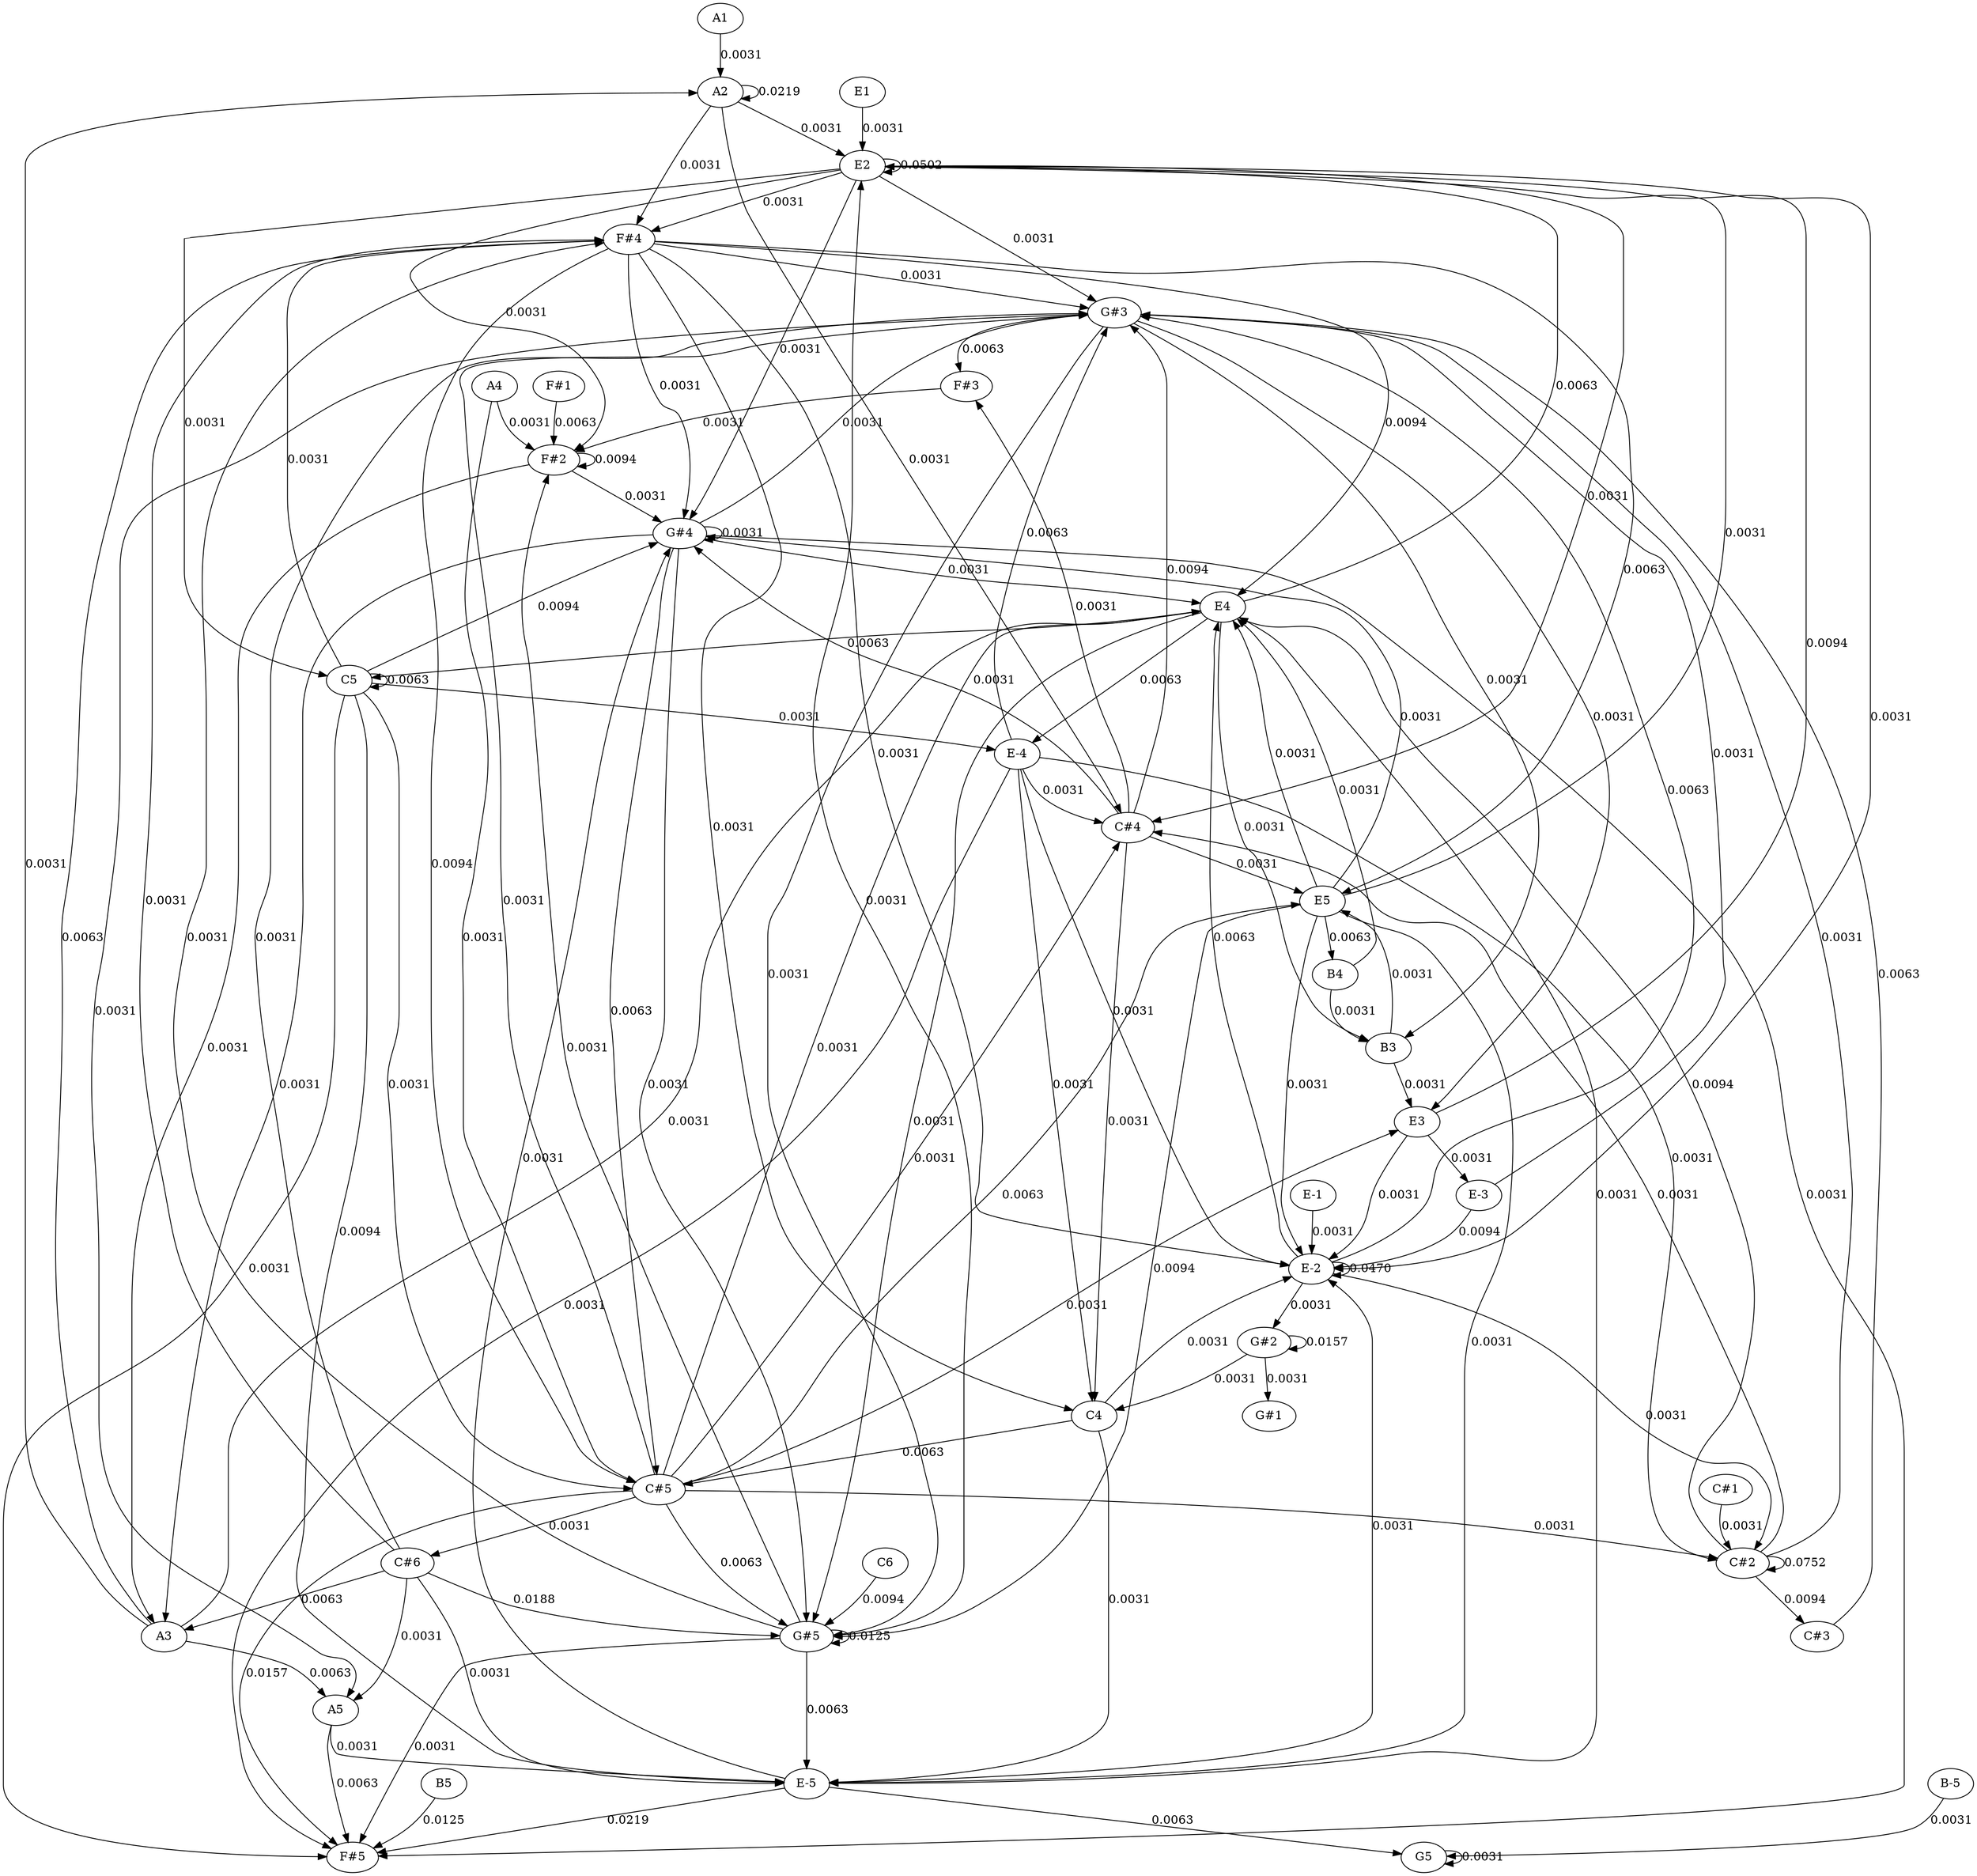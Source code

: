 strict graph {
	graph [bb="0,0,2544,1926"];
	node [label="\N"];
	edge [arrowtype=normal,
		dir=forward
	];
	A1	 [height="0.5",
		pos="1393,1908",
		width="0.75"];
	A2	 [height="0.5",
		pos="1393,1818",
		width="0.75"];
	A1 -- A2	 [label="0.0031",
		lp="1412.2,1863",
		pos="e,1393,1836.1 1393,1889.6 1393,1877.2 1393,1860.4 1393,1846.2"];
	A2 -- A2	 [label="0.0219",
		lp="1457.2,1818",
		pos="e,1417.5,1809.9 1417.5,1826.1 1428.5,1826.9 1438,1824.2 1438,1818 1438,1813.8 1433.7,1811.3 1427.5,1810.2"];
	E2	 [height="0.5",
		pos="1448,1728",
		width="0.75"];
	A2 -- E2	 [label="0.0031",
		lp="1445.2,1773",
		pos="e,1437.9,1745 1403,1800.9 1411.3,1787.7 1423,1768.9 1432.4,1753.9"];
	"F#4"	 [height="0.5",
		pos="1364,1638",
		width="0.75"];
	A2 -- "F#4"	 [label="0.0031",
		lp="1393.2,1728",
		pos="e,1364.5,1656.2 1387.4,1800.3 1383,1786 1376.9,1764.9 1373.5,1746 1368.6,1719.2 1366.2,1688 1365,1666.3"];
	"C#4"	 [height="0.5",
		pos="962.96,648",
		width="0.75187"];
	A2 -- "C#4"	 [label="0.0031",
		lp="477.21,1233",
		pos="e,935.88,649.8 1365.9,1817.4 1219.3,1818.8 522.33,1818.8 358.96,1692 345.4,1681.5 349.66,1672.5 344.96,1656 307.75,1525.1 278.24\
,1473.7 334.96,1350 391.19,1227.4 463.35,1240.7 564.96,1152 674.07,1056.8 749.5,1068.1 808.96,936 815.53,921.41 814.94,914.84 808.96\
,900 796.5,869.1 769.42,876.9 756.96,846 735.23,792.1 764.66,771.31 791.96,720 801.11,702.8 800.88,694.99 816.96,684 849.44,661.8\
 894.38,653.61 925.79,650.63"];
	E2 -- E2	 [label="0.0502",
		lp="1512.2,1728",
		pos="e,1472.5,1719.9 1472.5,1736.1 1483.5,1736.9 1493,1734.2 1493,1728 1493,1723.8 1488.7,1721.3 1482.5,1720.2"];
	E2 -- "F#4"	 [label="0.0031",
		lp="1433.2,1683",
		pos="e,1377.9,1653.6 1434.1,1712.5 1420.7,1698.5 1400.3,1677.1 1384.9,1661"];
	E2 -- "C#4"	 [label="0.0031",
		lp="735.21,1188",
		pos="e,958.07,665.71 1428.5,1715.2 1424.5,1713.2 1420.2,1711.3 1416,1710 1345.9,1688.4 1324.8,1700.3 1252,1692 1083,1672.7 604.93,1729.1\
 491.96,1602 468.6,1575.7 279.41,1935 500.96,1404 546.87,1294 604.51,1296.6 681.96,1206 804.61,1062.5 946.96,1062.8 946.96,874 946.96\
,874 946.96,874 946.96,737 946.96,716.17 951.36,693 955.54,675.67"];
	"G#3"	 [height="0.5",
		pos="931.96,1548",
		width="0.75927"];
	E2 -- "G#3"	 [label="0.0031",
		lp="1111.2,1638",
		pos="e,941.17,1565.3 1428.3,1715.6 1424.3,1713.6 1420.1,1711.6 1416,1710 1227.4,1638.1 1145.4,1710 974.96,1602 963.81,1594.9 954.23,1584\
 946.95,1573.9"];
	"G#4"	 [height="0.5",
		pos="1636,1278",
		width="0.75927"];
	E2 -- "G#4"	 [label="0.0031",
		lp="2018.2,1503",
		pos="e,1661,1285.6 1474.8,1724.8 1558.1,1717.7 1810.8,1693.6 1883,1656 1937.5,1627.6 1962.3,1621.8 1988,1566 2057.6,1414.7 1772.6,1317.7\
 1670.9,1288.4"];
	C5	 [height="0.5",
		pos="1779,288",
		width="0.75"];
	E2 -- C5	 [label="0.0031",
		lp="2487.2,1008",
		pos="e,1806.1,290.25 1475.1,1727 1601.5,1727 2133.5,1724.8 2296,1692 2362,1678.7 2438,1706.4 2438,1639 2438,1639 2438,1639 2438,1232 \
2438,1099.6 2466.4,1068.3 2471,936 2474.8,824.06 2482.7,795.66 2474,684 2464.4,561.73 2500.9,503.46 2417,414 2386.6,381.63 2373.9\
,377.03 2333,360 2264,331.37 2242.7,335.36 2169,324 2040.2,304.17 1885.6,294.41 1816.1,290.76"];
	"E-2"	 [height="0.5",
		pos="507.96,1008",
		width="0.75"];
	E2 -- "E-2"	 [label="0.0031",
		lp="263.21,1368",
		pos="e,481.2,1012.1 1428.9,1715 1424.8,1713 1420.3,1711.1 1416,1710 1299.6,1680 450.67,1724.3 334.96,1692 289.88,1679.4 243.96,1685.8\
 243.96,1639 243.96,1639 243.96,1639 243.96,1097 243.96,1049.7 398.5,1023.3 471.11,1013.5"];
	"F#2"	 [height="0.5",
		pos="1678,1368",
		width="0.75"];
	E2 -- "F#2"	 [label="0.0031",
		lp="1965.2,1548",
		pos="e,1704.3,1372.8 1474.5,1724.2 1566.6,1714.1 1869.2,1675.5 1926,1602 1955.3,1564 1949.7,1535.7 1926,1494 1881.9,1416.4 1772,1385.7\
 1714.5,1374.6"];
	"F#4" -- "G#3"	 [label="0.0031",
		lp="1034.2,1593",
		pos="e,948.11,1562.7 1337,1635.9 1265.8,1632.8 1074.1,1622.8 1014.5,1602 993.17,1594.6 971.82,1580.6 956.18,1568.9"];
	C4	 [height="0.5",
		pos="792.96,828",
		width="0.75"];
	"F#4" -- C4	 [label="0.0031",
		lp="869.21,1233",
		pos="e,808.88,842.87 1337.1,1635 1261,1629.5 1045.1,1613 974.96,1602 795.81,1573.8 690.18,1653.7 576.96,1512 543.35,1469.9 539.48,1502.3\
 652.96,1404 721.48,1344.7 779.71,1374 825.96,1296 870.93,1220.2 869.96,985.07 846.96,900 841.81,880.93 828.39,863.24 816.22,850.29"];
	"F#4" -- "G#4"	 [label="0.0031",
		lp="1593.2,1458",
		pos="e,1631.1,1296.1 1389.9,1632.2 1409.8,1627.4 1437.1,1618.3 1456,1602 1553.5,1517.7 1608.8,1366.8 1628.1,1305.7"];
	E5	 [height="0.5",
		pos="1025,558",
		width="0.75"];
	"F#4" -- E5	 [label="0.0063",
		lp="730.21,1098",
		pos="e,1002.2,568.11 1337.1,1634.7 1294.2,1631.1 1207.5,1624.1 1134,1620 1029.4,1614.1 764.56,1627.5 662.96,1602 586.44,1582.8 514.96\
,1582.9 514.96,1504 514.96,1504 514.96,1504 514.96,1322 514.96,1243.2 616.22,1277.6 648.96,1206 674.18,1150.8 778.74,1183.9 639.96\
,954 631.73,940.36 616.91,949.81 608.96,936 600.98,922.13 606.48,915.81 608.96,900 617.02,848.71 659.37,718.73 697.96,684 715.83\
,667.92 726.42,674.35 748.96,666 837.52,633.21 941.14,592.37 992.58,571.92"];
	"F#4" -- "E-2"	 [label="0.0031",
		lp="457.21,1323",
		pos="e,497.95,1025 1337.4,1634.7 1294.6,1630.9 1207.7,1623.8 1134,1620 1099.5,1618.2 540.67,1622.6 512.96,1602 500.22,1592.5 471.49,1587.3\
 437.46,1332 426.56,1250.2 375.9,1382.1 471.96,1080 477.05,1064 485.42,1047.2 492.81,1033.9"];
	E4	 [height="0.5",
		pos="1504,378",
		width="0.75"];
	"F#4" -- E4	 [label="0.0094",
		lp="1474.2,1008",
		pos="e,1512.2,395.41 1343.6,1625.9 1320.2,1611.6 1285,1584.1 1285,1549 1285,1549 1285,1549 1285,1097 1285,1072.6 1280.7,1060.2 1299,1044\
 1342.3,1005.6 1379.3,1057.4 1428,1026 1451.8,1010.6 1450.8,998.07 1462,972 1510.6,858.23 1514.1,824.73 1530,702 1535.5,658.8 1531\
,647.56 1531,604 1531,604 1531,604 1531,467 1531,445.36 1523.4,421.99 1516.3,404.77"];
	"C#5"	 [height="0.5",
		pos="1207,738",
		width="0.75187"];
	"F#4" -- "C#5"	 [label="0.0094",
		lp="1086.2,1188",
		pos="e,1195.4,754.41 1337.3,1634.8 1264.4,1628.2 1067,1605.1 1067,1549 1067,1549 1067,1549 1067,1232 1067,1108.1 1053.5,1072.8 1089,954\
 1111.4,879.03 1162.4,800.91 1189.4,762.79"];
	"C#4" -- "G#3"	 [label="0.0094",
		lp="928.21,1098",
		pos="e,925.24,1530.4 947.51,662.91 941.95,668.83 936.24,676.18 932.96,684 884.97,798.35 908.96,837.98 908.96,962 908.96,1144 908.96,1144\
 908.96,1144 908.96,1203.1 909.96,1217.9 909.96,1277 909.96,1459 909.96,1459 909.96,1459 909.96,1480.1 916,1503.3 921.75,1520.5"];
	"C#4" -- C4	 [label="0.0031",
		lp="827.21,738",
		pos="e,791.85,809.64 936.15,651.55 898.52,656.81 831.91,672.67 807.46,720 794.67,744.76 791.85,776.85 791.73,799.4"];
	"C#4" -- "G#4"	 [label="0.0031",
		lp="1083.2,963",
		pos="e,1616.2,1265.2 975.64,664.03 980.25,669.99 985.24,677.06 988.96,684 1093.6,878.84 1008.4,989.06 1158,1152 1222.5,1222.3 1260.5,\
1218.2 1353,1242 1460.8,1269.8 1495.7,1229.9 1603,1260 1604.2,1260.4 1605.5,1260.8 1606.7,1261.2"];
	"F#3"	 [height="0.5",
		pos="1122,1458",
		width="0.75"];
	"C#4" -- "F#3"	 [label="0.0031",
		lp="996.21,1053",
		pos="e,1113.5,1440.6 962.61,666.38 961.65,723.31 960.07,909.36 976.46,1062 980.8,1102.4 981.3,1113 992.96,1152 1025.1,1259.4 1083.1,1380.1\
 1108.9,1431.5"];
	"C#4" -- E5	 [label="0.0031",
		lp="1019.2,603",
		pos="e,1014,574.6 974.05,631.27 983.48,617.88 997.18,598.43 1008,583.08"];
	"G#3" -- "F#3"	 [label="0.0063",
		lp="1084.2,1503",
		pos="e,1103.3,1471.2 956.47,1539.7 976.82,1533.4 1006.3,1523.4 1031,1512 1053.1,1501.7 1077,1487.7 1094.7,1476.7"];
	A5	 [height="0.5",
		pos="2309,468",
		width="0.75"];
	"G#3" -- A5	 [label="0.0031",
		lp="2318.2,1008",
		pos="e,2328.9,480.5 959.38,1546.6 1093.4,1544.2 1680.1,1530.9 1853,1476 1992.8,1431.6 2046.8,1436.3 2150,1332 2203.1,1278.3 2385,769.54\
 2385,694 2385,694 2385,694 2385,557 2385,526.7 2358.8,501.69 2337.2,486.17"];
	"G#5"	 [height="0.5",
		pos="1509,1188",
		width="0.75927"];
	"G#3" -- "G#5"	 [label="0.0031",
		lp="1212.2,1368",
		pos="e,1481.7,1190.7 958.91,1543.7 1025.6,1535 1193,1508 1193,1459 1193,1459 1193,1459 1193,1277 1193,1219.7 1388.1,1198.1 1471.7,1191.5"];
	B3	 [height="0.5",
		pos="741.96,288",
		width="0.75"];
	"G#3" -- B3	 [label="0.0031",
		lp="291.21,918",
		pos="e,722.74,301.2 904.57,1545.4 855.68,1542.1 755.98,1532.9 728.96,1512 708.5,1496.2 704.96,1484.9 704.96,1459 704.96,1459 704.96,1459\
 704.96,1322 704.96,1292.5 703.46,1279.1 680.96,1260 651.55,1235 629.12,1261.8 595.96,1242 559.95,1220.5 567.39,1196.6 534.96,1170\
 458.36,1107.2 409.74,1132.3 339.96,1062 284.9,1006.5 261.91,977.59 271.46,900 288.59,760.86 274.97,713.69 347.96,594 395.45,516.13\
 632.04,359.6 713.98,306.83"];
	E3	 [height="0.5",
		pos="329.96,198",
		width="0.75"];
	"G#3" -- E3	 [label="0.0031",
		lp="251.21,873",
		pos="e,324.16,215.64 904.83,1545.2 852.93,1541.4 741.8,1531.2 708.96,1512 683,1496.9 666.96,1489.1 666.96,1459 666.96,1459 666.96,1459\
 666.96,1322 666.96,1283 636.31,1283.2 604.96,1260 591.21,1249.8 584.78,1252.1 570.96,1242 552.41,1228.5 516.29,1182.4 496.96,1170\
 440.42,1133.9 410.92,1154.5 355.96,1116 312.61,1085.6 303.95,1072.1 277.96,1026 244.94,967.41 241.92,948.44 231.46,882 205.44,716.71\
 310.96,681.33 310.96,514 310.96,514 310.96,514 310.96,287 310.96,266.03 316.18,242.87 321.15,225.58"];
	C4 -- "E-2"	 [label="0.0031",
		lp="786.21,918",
		pos="e,534.91,1005.4 788.69,846.09 781.91,869.71 766.45,912.11 737.96,936 681.72,983.15 594.41,999.02 545.12,1004.3"];
	C4 -- "C#5"	 [label="0.0063",
		lp="1028.2,783",
		pos="e,1180.8,743.04 817.73,820.34 857.68,809.72 938.91,788.67 1008.5,774 1064.9,762.1 1130.9,751.02 1170.8,744.63"];
	"E-5"	 [height="0.5",
		pos="1676,1098",
		width="0.75"];
	C4 -- "E-5"	 [label="0.0031",
		lp="1212.2,963",
		pos="e,1649.8,1093.6 816.95,836.85 874.7,855.86 1025.8,906.33 1150,954 1227.3,983.71 1242.7,1001.7 1322,1026 1435.5,1060.8 1574.9,1083\
 1639.7,1092.2"];
	"G#4" -- "G#3"	 [label="0.0031",
		lp="1401.2,1413",
		pos="e,959.34,1547.2 1615,1289.9 1611,1291.9 1606.9,1294 1603,1296 1505.1,1345.1 1474.6,1346.4 1381.5,1404 1370.3,1410.9 1368.9,1414.6\
 1358,1422 1293.3,1465.8 1280.8,1486.5 1207,1512 1125.5,1540.1 1023.4,1546 969.47,1547"];
	"G#4" -- "G#4"	 [label="0.0031",
		lp="1700.2,1278",
		pos="e,1660.5,1269.9 1660.5,1286.1 1671.5,1286.9 1681,1284.2 1681,1278 1681,1273.8 1676.7,1271.3 1670.5,1270.2"];
	"G#4" -- E4	 [label="0.0031",
		lp="1621.2,828",
		pos="e,1527.3,387.08 1632.1,1260.2 1622.8,1218.1 1600,1104.8 1600,1009 1600,1009 1600,1009 1600,872 1600,772.84 1607,748.16 1607,649 \
1607,649 1607,649 1607,467 1607,429.44 1566.9,404.49 1536.7,391.04"];
	"G#4" -- "C#5"	 [label="0.0063",
		lp="1405.2,1008",
		pos="e,1221.5,753.3 1615.5,1266 1611.4,1263.9 1607.1,1261.8 1603,1260 1545.4,1234.5 1517.2,1249.8 1472,1206 1365.3,1103 1413.1,1028.4\
 1339,900 1307.3,845.12 1257.1,789.89 1228.6,760.54"];
	A3	 [height="0.5",
		pos="2031,558",
		width="0.75"];
	"G#4" -- A3	 [label="0.0031",
		lp="2066.2,918",
		pos="e,2011.3,570.4 1663.2,1276.2 1743.7,1273.7 1975.9,1264.4 2001,1242 2043.3,1204 2048.5,1046.8 2046,990 2044.2,949.88 2051.4,937.85\
 2038,900 2017.2,841.44 1960,846.13 1960,784 1960,784 1960,784 1960,647 1960,621.14 1967.7,614.14 1984,594 1989.3,587.43 1996.1,\
581.44 2002.8,576.34"];
	"F#5"	 [height="0.5",
		pos="2040,108",
		width="0.75"];
	"G#4" -- "F#5"	 [label="0.0031",
		lp="2505.2,693",
		pos="e,2067,108.4 1663.3,1276 1746.4,1272.7 1992,1261.5 2022,1242 2037.3,1232 2034.6,1222.7 2042,1206 2089.7,1097.9 2062.9,1053.3 2127\
,954 2250,763.2 2499,831.01 2499,604 2499,604 2499,604 2499,197 2499,111.31 2186.5,107.12 2077.2,108.27"];
	"G#4" -- "G#5"	 [label="0.0031",
		lp="1603.2,1233",
		pos="e,1526.6,1201.8 1616.9,1264.5 1606.9,1257.9 1594.5,1249.6 1583.5,1242 1567.2,1230.8 1549.2,1218 1535,1207.8"];
	"F#3" -- "F#2"	 [label="0.0031",
		lp="1339.2,1413",
		pos="e,1650.8,1370.1 1145.7,1449.3 1182.5,1437.6 1255.7,1415.6 1319.5,1404 1435.4,1382.9 1575,1373.9 1640.5,1370.6"];
	E5 -- E2	 [label="0.0031",
		lp="542.21,1143",
		pos="e,1428.9,1715 1000.2,565.3 972.76,572.29 927.19,583.91 887.96,594 826.16,609.9 806.18,601.74 748.96,630 714.05,647.24 707.69,656.66\
 679.96,684 607.17,755.77 610.89,798.26 600.96,900 595.52,955.74 615.56,972.21 599.96,1026 586.84,1071.2 577.58,1083 543.96,1116\
 463.75,1194.7 348.96,1164.6 348.96,1277 348.96,1639 348.96,1639 348.96,1639 348.96,1669.1 364.02,1678.7 390.96,1692 442.02,1717.2\
 1360.8,1695.7 1416,1710 1417.2,1710.3 1418.4,1710.7 1419.7,1711.1"];
	E5 -- "G#4"	 [label="0.0031",
		lp="1272.2,918",
		pos="e,1616.2,1265.3 1051.6,562.11 1091,568.12 1165,585 1207,630 1339.6,772.02 1198.2,883.09 1274,1062 1315.1,1159.2 1335.4,1193.1 1429\
,1242 1497.9,1278 1528.4,1237.8 1603,1260 1604.2,1260.4 1605.5,1260.8 1606.7,1261.2"];
	E5 -- "E-2"	 [label="0.0031",
		lp="581.21,783",
		pos="e,510.01,989.77 998.1,560.08 933.38,563.01 770.5,572.37 720.96,594 623,636.77 601.61,674.94 561.46,774 532.58,845.25 517.49,935.37\
 511.35,979.76"];
	E5 -- E4	 [label="0.0031",
		lp="1223.2,468",
		pos="e,1477.2,380.99 1042.3,544.16 1073.1,521.86 1140.3,475.87 1203.5,450 1235,437.1 1246.3,444.47 1278,432 1293.1,426.03 1294.6,419.53\
 1310,414 1362.7,395.01 1427.4,385.99 1467.2,381.96"];
	E5 -- "E-5"	 [label="0.0031",
		lp="1483.2,828",
		pos="e,1660.4,1083.1 1051.8,560.29 1107.4,563.38 1233.3,572.59 1270,594 1391.9,665.26 1375.9,735.19 1463.5,846 1540.1,943.06 1554.9,971.3\
 1639,1062 1643.4,1066.8 1648.3,1071.7 1653.1,1076.3"];
	E5 -- "G#5"	 [label="0.0094",
		lp="1146.2,873",
		pos="e,1489.5,1174.9 1033.1,575.3 1036,581.16 1039.2,587.85 1042,594 1059.9,633.54 1064.6,643.4 1080,684 1127.8,810.3 1094.1,865.34 1177\
,972 1188,986.17 1402.3,1120.5 1480.6,1169.4"];
	B4	 [height="0.5",
		pos="1025,468",
		width="0.75"];
	E5 -- B4	 [label="0.0063",
		lp="1044.2,513",
		pos="e,1025,486.05 1025,539.61 1025,527.24 1025,510.37 1025,496.22"];
	C5 -- "F#4"	 [label="0.0031",
		lp="2446.2,963",
		pos="e,1391,1636.9 1805.8,290.51 1927.7,298.07 2423,336.79 2423,467 2423,604 2423,604 2423,604 2423,633.55 2433.4,639.77 2447,666 2451.4\
,674.53 2456.2,674.8 2459,684 2461.3,691.66 2459.4,694.01 2459,702 2445.8,938.65 2400,994.99 2400,1232 2400,1414 2400,1414 2400,\
1414 2400,1544 2266.1,1507.4 2150,1566 2112.2,1585 2103.2,1592.8 2062,1602 1934.4,1630.4 1527.1,1635.8 1401.3,1636.8"];
	C5 -- "G#4"	 [label="0.0094",
		lp="1828.2,783",
		pos="e,1661.5,1271.1 1787.8,305.34 1796.3,322.62 1808,350.94 1808,377 1808,784 1808,784 1808,784 1808,838.54 1950.4,911.84 1985,954 1997\
,968.68 2002.6,971.78 2008,990 2017,1021 2015,1034 1999,1062 1926.7,1188.3 1748,1248 1671.6,1268.5"];
	C5 -- C5	 [label="0.0063",
		lp="1843.2,288",
		pos="e,1803.5,279.88 1803.5,296.12 1814.5,296.89 1824,294.19 1824,288 1824,283.84 1819.7,281.26 1813.5,280.24"];
	C5 -- "C#5"	 [label="0.0031",
		lp="1596.2,513",
		pos="e,1232.1,731.02 1761.3,302.06 1753.5,308.28 1744.3,316.09 1737,324 1696.6,367.29 1700.5,389.79 1659,432 1555.8,536.8 1509.3,538.78\
 1394,630 1354.9,660.93 1351.3,677.43 1308,702 1287.2,713.74 1261.9,722.5 1241.8,728.32"];
	C5 -- "F#5"	 [label="0.0031",
		lp="1955.2,198",
		pos="e,2021.6,121.5 1797.3,274.48 1842.6,243.59 1959.9,163.59 2013.1,127.34"];
	C5 -- "E-5"	 [label="0.0094",
		lp="1748.2,693",
		pos="e,1678.2,1079.7 1776.8,306.09 1763.7,408.64 1695.7,942.27 1679.4,1069.7"];
	"E-4"	 [height="0.5",
		pos="1205,198",
		width="0.75"];
	C5 -- "E-4"	 [label="0.0031",
		lp="1578.2,243",
		pos="e,1231.1,202.58 1753,282.65 1697.4,273.39 1562.9,251.17 1450,234 1375.9,222.75 1289.1,210.59 1241.3,203.98"];
	"E-2" -- "G#3"	 [label="0.0063",
		lp="803.21,1278",
		pos="e,905.4,1543 524.7,1022.4 585.19,1071.4 788.96,1242.4 788.96,1322 788.96,1459 788.96,1459 788.96,1459 788.96,1509 853.04,1531.5 \
895.41,1540.9"];
	"E-2" -- "E-2"	 [label="0.0470",
		lp="572.21,1008",
		pos="e,532.49,999.88 532.49,1016.1 543.47,1016.9 552.96,1014.2 552.96,1008 552.96,1003.8 548.68,1001.3 542.54,1000.2"];
	"E-2" -- E4	 [label="0.0063",
		lp="1387.2,693",
		pos="e,1487.8,392.43 534.23,1003.1 572.88,997.16 647.28,985.23 709.96,972 871.75,937.86 920.01,949.5 1071,882 1226.9,812.26 1259.6,777.63\
 1389,666 1417.3,641.54 1446,641.43 1446,604 1446,604 1446,604 1446,467 1446,440.74 1464.2,416.27 1480.2,399.83"];
	"C#2"	 [height="0.5",
		pos="681.96,108",
		width="0.75187"];
	"E-2" -- "C#2"	 [label="0.0031",
		lp="490.21,558",
		pos="e,654.73,108.21 505.87,989.86 497.52,919.8 466.96,648.24 466.96,424 466.96,424 466.96,424 466.96,197 466.96,121.13 583.06,109.24\
 644.63,108.28"];
	"G#2"	 [height="0.5",
		pos="645.96,918",
		width="0.75927"];
	"E-2" -- "G#2"	 [label="0.0031",
		lp="568.21,963",
		pos="e,620.02,924.04 517.01,990.61 524.18,978.95 535.19,963.71 548.46,954 566.76,940.62 590.67,931.93 610.23,926.56"];
	"F#2" -- "G#4"	 [label="0.0031",
		lp="1680.2,1323",
		pos="e,1643.8,1295.5 1670.1,1350.4 1663.9,1337.5 1655.2,1319.4 1648.2,1304.6"];
	"F#2" -- "F#2"	 [label="0.0094",
		lp="1742.2,1368",
		pos="e,1702.5,1359.9 1702.5,1376.1 1713.5,1376.9 1723,1374.2 1723,1368 1723,1363.8 1718.7,1361.3 1712.5,1360.2"];
	"F#2" -- A3	 [label="0.0031",
		lp="2138.2,963",
		pos="e,2025.8,575.72 1705.1,1367.2 1798.4,1367 2101,1360.2 2101,1279 2101,1279 2101,1279 2101,1142 2101,1073.8 2132.6,1057.4 2122,990\
 2098.3,840.48 2040.6,815.52 2017,666 2012.6,638.65 2018,607.21 2023.3,585.52"];
	E4 -- E2	 [label="0.0063",
		lp="2381.2,1053",
		pos="e,1475.3,1727.3 1529.4,384.15 1557.1,390.05 1602.3,400.67 1640,414 1803.5,471.84 1830.9,519.75 1995,576 2027.8,587.26 2037.7,584\
 2071,594 2115.4,607.37 2134.3,599.15 2169,630 2378.8,816.82 2362,951.03 2362,1232 2362,1639 2362,1639 2362,1639 2362,1728.6 1657.2\
,1728.7 1485.4,1727.4"];
	E4 -- C5	 [label="0.0063",
		lp="1650.2,333",
		pos="e,1753.1,293.74 1525.5,366.69 1550.3,355.1 1592.6,336.29 1630.5,324 1668.2,311.74 1712.6,301.84 1743,295.74"];
	E4 -- "E-5"	 [label="0.0031",
		lp="1674.2,738",
		pos="e,1669.3,1080.5 1531,378.83 1558.4,380.26 1599.5,387.15 1621,414 1666,470.42 1649.7,991.26 1664,1062 1664.5,1064.9 1665.3,1067.9\
 1666.2,1070.8"];
	E4 -- "E-4"	 [label="0.0063",
		lp="1397.2,288",
		pos="e,1227.5,208 1481.7,367.77 1466.7,361.24 1446.7,351.92 1430,342 1359.6,300.34 1351.6,275.3 1281,234 1267,225.85 1250.9,218.19 1237.1\
,212.12"];
	E4 -- "G#5"	 [label="0.0031",
		lp="1575.2,783",
		pos="e,1510.9,1169.9 1521.7,391.73 1541,407.16 1569,435.09 1569,467 1569,649 1569,649 1569,649 1569,655.49 1524.3,1051.4 1512,1159.8"];
	E4 -- B3	 [label="0.0031",
		lp="1211.2,333",
		pos="e,768.42,292.06 1477.3,373.92 1362.5,360.67 910.59,308.47 778.44,293.21"];
	"C#5" -- "C#4"	 [label="0.0031",
		lp="1057.2,693",
		pos="e,981.54,661.41 1180,735.16 1145.5,731.99 1084.7,723.61 1037.5,702 1025.5,696.53 1024.6,691.72 1014,684 1006.3,678.41 997.77,672.5\
 989.97,667.15"];
	"C#5" -- "G#3"	 [label="0.0031",
		lp="1019.2,1143",
		pos="e,938.38,1530.4 1183,746.67 1168.6,752.3 1150.9,761.2 1139,774 1095,820.95 952.96,1257.7 952.96,1322 952.96,1459 952.96,1459 952.96\
,1459 952.96,1480.1 947.19,1503.2 941.7,1520.5"];
	"C#5" -- E5	 [label="0.0063",
		lp="1184.2,648",
		pos="e,1050.8,563.79 1197.5,720.95 1175.9,684.58 1124.6,598.66 1119,594 1102.2,580.22 1079.5,571.57 1060.6,566.31"];
	"C#5" -- E4	 [label="0.0031",
		lp="1299.2,558",
		pos="e,1481.5,388.26 1210.1,720.04 1217.3,684.09 1237.8,598.73 1279.5,540 1330.3,468.26 1358,461.56 1432,414 1444.5,405.91 1459.3,398.44\
 1472.1,392.5"];
	"C#5" -- "F#5"	 [label="0.0157",
		lp="1351.2,423",
		pos="e,2015.2,115.56 1224.6,724.24 1259.1,697.7 1332,632.82 1332,559 1332,559 1332,559 1332,377 1332,304.16 1863,156.48 2005.2,118.22"];
	"C#5" -- "G#5"	 [label="0.0063",
		lp="1449.2,963",
		pos="e,1499.5,1170.7 1228.6,749.23 1242.7,756.04 1261.6,765.29 1278,774 1306.4,789.14 1314,792.29 1341,810 1341,810.04 1412.9,863.93 \
1413,864 1449.8,926.65 1414.7,956.23 1435,1026 1449.6,1076.3 1477.5,1131 1494.6,1161.9"];
	"C#6"	 [height="0.5",
		pos="2053,648",
		width="0.75187"];
	"C#5" -- "C#6"	 [label="0.0031",
		lp="1685.2,693",
		pos="e,2026.2,651.19 1233.3,733.72 1303.5,725.04 1500.9,700.94 1665.5,684 1794,670.77 1946.8,657.77 2015.8,652.04"];
	"C#5" -- "C#2"	 [label="0.0031",
		lp="658.21,423",
		pos="e,667.79,123.52 1186.9,725.8 1150.3,705.47 1069.5,661.7 998.96,630 819.04,549.17 632.96,576.24 632.96,379 632.96,379 632.96,379 \
632.96,197 632.96,172.43 647.72,148.32 661.04,131.57"];
	"C#5" -- E3	 [label="0.0031",
		lp="535.21,468",
		pos="e,350.06,210.25 1179.9,735.37 1070.3,728.24 660.38,696.24 567.96,612 469.14,521.92 554.95,435.38 480.96,324 448.9,275.73 392.68,\
236.37 358.63,215.42"];
	A3 -- A2	 [label="0.0031",
		lp="2503.2,1188",
		pos="e,1419.9,1816.3 2057.2,562.83 2084.9,567.56 2129.6,577.14 2165,594 2225.1,622.67 2236.1,638.69 2285,684 2447.8,834.83 2484,920.06\
 2484,1142 2484,1729 2484,1729 2484,1729 2484,1783.1 1620.9,1810.6 1430,1816"];
	A3 -- "F#4"	 [label="0.0063",
		lp="2226.2,1098",
		pos="e,1391.2,1637.2 2055.2,566.23 2095.9,578.93 2175.1,606.15 2191,630 2274.6,755.84 2206.9,1076.4 2200,1116 2180.9,1224.9 2079.6,1504.2\
 1988,1566 1891.3,1631.1 1520.9,1637 1401.4,1637.2"];
	A3 -- E4	 [label="0.0031",
		lp="1925.2,468",
		pos="e,1530.7,380.28 2012.1,545.11 1966.9,517.3 1848.5,447.82 1740,414 1671.6,392.7 1587.9,384.2 1540.8,380.94"];
	A3 -- A5	 [label="0.0063",
		lp="2142.2,513",
		pos="e,2282.3,471.15 2048.6,544.31 2066.4,532.14 2095.1,514.15 2122.5,504 2172.4,485.46 2233.7,476.38 2272.1,472.2"];
	A5 -- "F#5"	 [label="0.0063",
		lp="2327.2,288",
		pos="e,2067.1,110.26 2310.9,449.88 2316,396.01 2323.6,228.56 2235,144 2212.8,122.89 2127.3,114.22 2077.2,110.89"];
	A5 -- "E-5"	 [label="0.0031",
		lp="2307.2,783",
		pos="e,1701.8,1092 2309,486.2 2309,503.94 2309,532.4 2309,557 2309,694 2309,694 2309,694 2309,881.77 2089.2,804.22 1976,954 1944.7,995.34\
 1973.3,1030.7 1932,1062 1903.6,1083.5 1808.2,1074.9 1773,1080 1752.6,1082.9 1730,1086.9 1711.8,1090.2"];
	"E-5" -- "G#4"	 [label="0.0031",
		lp="1685.2,1188",
		pos="e,1643.4,1260.5 1674,1116 1670.6,1143 1662.8,1197.4 1650,1242 1649.1,1245 1648.1,1248.1 1647,1251.1"];
	"E-5" -- "E-2"	 [label="0.0031",
		lp="1254.2,1053",
		pos="e,534.74,1010.7 1649.3,1094.7 1559.9,1087.2 1262.8,1062.3 1017,1044 840.13,1030.8 628.61,1016.8 544.78,1011.4"];
	"E-5" -- "F#5"	 [label="0.0219",
		lp="2240.2,603",
		pos="e,2067.1,110.08 1701.9,1092.2 1744.4,1084.3 1825.3,1068.6 1837,1062 1838.7,1061 2221,650.96 2221,649 2221,649 2221,649 2221,197 \
2221,133.62 2130.1,115.87 2077.1,110.92"];
	G5	 [height="0.5",
		pos="1769,1008",
		width="0.75"];
	"E-5" -- G5	 [label="0.0063",
		lp="1761.2,1053",
		pos="e,1757.6,1024.8 1695,1085.1 1704.4,1078.8 1715.8,1070.5 1725,1062 1734.4,1053.2 1743.8,1042.3 1751.4,1032.8"];
	"E-4" -- "C#4"	 [label="0.0031",
		lp="1162.2,423",
		pos="e,987.81,640.64 1187.7,212.2 1169.3,227.85 1143,255.79 1143,287 1142.5,424 1142.5,424 1142.5,424 1142.5,518.75 1111.4,547.52 1042\
,612 1029.4,623.64 1012.4,631.85 997.34,637.39"];
	"E-4" -- "G#3"	 [label="0.0063",
		lp="1473.2,873",
		pos="e,945.27,1532.1 1211.1,215.72 1234.9,279.62 1323.3,514.25 1409,702 1437.4,764.33 1490.3,782.77 1464,846 1435.5,914.16 1274.4,1022.6\
 1228,1080 1138,1191.2 1127.2,1227.8 1053,1350 1010,1420.8 1008,1443.9 960.96,1512 958.14,1516.1 954.95,1520.3 951.75,1524.3"];
	"E-4" -- C4	 [label="0.0031",
		lp="761.21,513",
		pos="e,786.69,810.16 1178,199.84 1101.5,203.85 882.66,226.98 790.96,360 694.49,499.94 757.36,723.86 783.3,800.37"];
	"E-4" -- "E-2"	 [label="0.0031",
		lp="635.21,603",
		pos="e,507.89,989.8 1177.9,198.87 1083.9,198.98 774.32,204.43 705.96,270 652.93,320.87 693.15,361.35 672.96,432 623.82,603.96 583.56,\
637.88 534.96,810 517.29,872.59 513.17,889.1 508.96,954 508.42,962.3 508.14,971.35 508,979.58"];
	"E-4" -- "F#5"	 [label="0.0031",
		lp="1391.2,153",
		pos="e,2013,109.49 1227.4,187.83 1258.9,175.4 1318.5,153.65 1371.5,144 1494.1,121.65 1880.6,112.18 2002.7,109.7"];
	"E-4" -- "C#2"	 [label="0.0031",
		lp="1010.2,153",
		pos="e,708.05,113.39 1179,192.64 1093.1,178.18 817.66,131.83 718.21,115.1"];
	"G#5" -- E2	 [label="0.0031",
		lp="2173.2,1458",
		pos="e,1475,1726.6 1534.1,1195.1 1653.7,1225.1 2160,1360.4 2160,1502 2160,1639 2160,1639 2160,1639 2160,1707.7 1631.8,1723.3 1485.3,1726.4"];
	"G#5" -- "F#4"	 [label="0.0031",
		lp="1440.2,1413",
		pos="e,1369.9,1620.3 1483.8,1195.1 1454.8,1203.9 1409,1223 1394,1260 1366.5,1327.6 1429.2,1349.7 1420,1422 1411.1,1491.5 1386.6,1570.6\
 1373.1,1610.7"];
	"G#5" -- "F#2"	 [label="0.0031",
		lp="1580.2,1278",
		pos="e,1655.4,1358.1 1513.8,1206 1520.9,1228.6 1536.1,1269.2 1560.5,1296 1584.3,1322.3 1620.2,1342 1646,1353.9"];
	"G#5" -- "F#5"	 [label="0.0031",
		lp="2168.2,648",
		pos="e,2064.1,116.31 1535.9,1183.8 1598.6,1176.3 1751.2,1157.7 1774,1152 1818.6,1140.9 1829.8,1136.6 1871,1116 1910.7,1096.2 1925.3,1095\
 1955,1062 1966.9,1048.7 1965.7,1042.3 1973,1026 2015,931.77 2017.9,905.09 2058,810 2102.2,704.93 2139.1,687.46 2163,576 2173,529.16\
 2150,516.91 2150,469 2150,469 2150,469 2150,197 2150,157.44 2106,132.74 2073.7,119.91"];
	"G#5" -- "E-5"	 [label="0.0063",
		lp="1578.2,1143",
		pos="e,1649.6,1102.8 1519.9,1171.4 1528.9,1159.6 1542.8,1143.7 1558.5,1134 1583.3,1118.6 1615.3,1109.7 1639.7,1104.7"];
	"G#5" -- "G#5"	 [label="0.0125",
		lp="1573.2,1188",
		pos="e,1533.5,1179.9 1533.5,1196.1 1544.5,1196.9 1554,1194.2 1554,1188 1554,1183.8 1549.7,1181.3 1543.5,1180.2"];
	B3 -- E5	 [label="0.0031",
		lp="726.21,423",
		pos="e,997.92,557.61 734.62,305.65 716.85,348.81 677.29,464.86 737.96,522 773.24,555.22 918.57,558.24 987.87,557.72"];
	B3 -- E3	 [label="0.0031",
		lp="606.21,243",
		pos="e,355.8,203.8 716.85,281.02 674.2,270.93 584.86,250.05 508.96,234 459.48,223.54 402.06,212.5 365.87,205.69"];
	A4	 [height="0.5",
		pos="1678,1458",
		width="0.75"];
	A4 -- "F#2"	 [label="0.0031",
		lp="1697.2,1413",
		pos="e,1678,1386.1 1678,1439.6 1678,1427.2 1678,1410.4 1678,1396.2"];
	A4 -- "C#5"	 [label="0.0031",
		lp="1252.2,1098",
		pos="e,1209.9,755.93 1654.3,1449 1584.8,1424.3 1379.7,1342.8 1271,1206 1243.9,1171.9 1241.2,1158.6 1232.5,1116 1229.2,1100.3 1232.3,1096\
 1232.5,1080 1233,1032 1234.4,1020 1235,972 1235.1,964 1235.5,961.98 1235,954 1230.5,885.9 1218.3,806.42 1211.6,765.84"];
	"C#6" -- "F#4"	 [label="0.0031",
		lp="2332.2,1143",
		pos="e,1391,1636.5 2073.9,659.65 2108.8,678.37 2179.2,720.33 2221,774 2236.9,794.49 2304.9,964.54 2310,990 2328.8,1085.2 2296,1339.4 \
2245,1422 2178.3,1529.7 2143.3,1559.4 2024,1602 1965.4,1622.9 1532.3,1633.5 1401.3,1636.3"];
	"C#6" -- "G#3"	 [label="0.0031",
		lp="2181.2,1098",
		pos="e,959.41,1546.1 2061,665.32 2082.5,710.09 2141.2,839.12 2161,954 2174,1029.6 2150.5,1229 2113,1296 2100.8,1317.7 2090.8,1318.3 2070\
,1332 1951.8,1409.9 1922.1,1437.4 1786,1476 1628.9,1520.5 1113.3,1540.9 969.5,1545.8"];
	"C#6" -- A3	 [label="0.0063",
		lp="2063.2,603",
		pos="e,2035.2,575.92 2048.7,630.03 2045.6,617.49 2041.3,600.17 2037.7,585.77"];
	"C#6" -- A5	 [label="0.0031",
		lp="2226.2,558",
		pos="e,2291,481.5 2071,634.48 2115.4,603.59 2230.5,523.59 2282.6,487.34"];
	"C#6" -- "E-5"	 [label="0.0031",
		lp="1830.2,873",
		pos="e,1684.5,1080.6 2026.3,651.42 1984.6,655.71 1906.6,665.94 1886,684 1847.7,717.53 1869.3,745.8 1848,792 1805.3,884.41 1782.4,901.08\
 1733,990 1717.5,1017.7 1700.5,1049.9 1689.1,1071.7"];
	"C#6" -- "G#5"	 [label="0.0188",
		lp="1877.2,918",
		pos="e,1535.5,1183.1 2035.9,662.12 1993.7,695.86 1886,790.72 1857.5,900 1853.4,915.48 1856.9,920.01 1857.5,936 1860.1,1016.2 1900.7,1058.4\
 1845,1116 1824.1,1137.6 1628.1,1169.1 1545.5,1181.6"];
	"C#2" -- "C#4"	 [label="0.0031",
		lp="913.21,378",
		pos="e,944.38,634.45 699.76,122.04 750.95,161.19 894.96,283.64 894.96,422 894.96,559 894.96,559 894.96,559 894.96,587.38 917.38,612.19\
 936.48,628.16"];
	"C#2" -- "G#3"	 [label="0.0031",
		lp="345.21,828",
		pos="e,904.48,1546.4 663.58,121.7 655.45,127.85 646.14,135.7 638.96,144 626,158.98 464.46,432.11 455.96,450 437.71,488.43 332.82,768.09\
 325.46,810 322.69,825.76 321.53,830.49 325.46,846 359.05,978.33 373.82,1021.1 471.96,1116 484.82,1128.4 492.39,1125.2 507.96,1134\
 599.12,1185.5 634.37,1184.6 706.96,1260 729.06,1283 742.96,1290.1 742.96,1322 742.96,1459 742.96,1459 742.96,1459 742.96,1525.1\
 839.25,1541.7 894.37,1545.8"];
	"C#2" -- E4	 [label="0.0094",
		lp="1427.2,243",
		pos="e,1491.8,361.61 709.28,109.43 835.83,111.52 1359.9,121.51 1386,144 1423,175.98 1387.2,207.45 1407.5,252 1410.1,257.69 1458,318.82\
 1485.3,353.43"];
	"C#2" -- "C#2"	 [label="0.0752",
		lp="746.21,108",
		pos="e,706.49,99.879 706.49,116.12 717.47,116.89 726.96,114.19 726.96,108 726.96,103.84 722.68,101.26 716.54,100.24"];
	"C#3"	 [height="0.5",
		pos="256.96,18",
		width="0.75187"];
	"C#2" -- "C#3"	 [label="0.0094",
		lp="527.21,63",
		pos="e,282.35,24.258 656.33,101.69 583.62,86.637 375.89,43.625 292.37,26.331"];
	E3 -- E2	 [label="0.0094",
		lp="62.212,963",
		pos="e,1428.9,1715 321.34,215.08 282.79,287.28 127.2,582.45 104.96,684 8.0065,1126.8 -128.89,1459.1 259.96,1692 315.06,1725 1353.8,1694\
 1416,1710 1417.2,1710.3 1418.4,1710.7 1419.7,1711.1"];
	E3 -- "E-2"	 [label="0.0031",
		lp="375.21,603",
		pos="e,481.61,1003.2 335.77,215.64 341.35,233.17 348.96,261.68 348.96,287 348.96,559 348.96,559 348.96,559 348.96,633.54 380.68,647.04\
 395.96,720 400.92,743.69 400.13,749.97 402.96,774 405.55,795.97 410.73,954.27 423.96,972 435.33,987.24 454.58,995.89 471.79,1000.8"];
	"E-3"	 [height="0.5",
		pos="234.96,108",
		width="0.75"];
	E3 -- "E-3"	 [label="0.0031",
		lp="311.21,153",
		pos="e,250.19,123.1 314.7,182.86 299.32,168.62 275.42,146.48 257.79,130.15"];
	G5 -- G5	 [label="0.0031",
		lp="1833.2,1008",
		pos="e,1793.5,999.88 1793.5,1016.1 1804.5,1016.9 1814,1014.2 1814,1008 1814,1003.8 1809.7,1001.3 1803.5,1000.2"];
	"B-5"	 [height="0.5",
		pos="1809,1098",
		width="0.75"];
	"B-5" -- G5	 [label="0.0031",
		lp="1814.2,1053",
		pos="e,1777.7,1025.2 1802.4,1080.1 1798.2,1069.6 1792.5,1055.9 1787,1044 1785.5,1040.8 1783.9,1037.5 1782.2,1034.2"];
	"E-3" -- "G#3"	 [label="0.0031",
		lp="202.21,828",
		pos="e,904.61,1546.5 216.65,121.61 196.82,136.92 167.96,164.74 167.96,197 167.96,424 167.96,424 167.96,424 167.96,503.32 180.96,522.68\
 180.96,602 180.96,739 180.96,739 180.96,739 180.96,916.09 179.06,996.73 309.96,1116 337.29,1140.9 350.14,1139.6 384.96,1152 416.84\
,1163.4 429.23,1153.8 458.96,1170 479.39,1181.1 479.28,1190.9 496.96,1206 511.89,1218.8 554.85,1244.5 566.96,1260 642.41,1356.4 \
580.27,1438.3 677.96,1512 711.3,1537.2 832.23,1544.2 894.44,1546.2"];
	"E-3" -- "E-2"	 [label="0.0094",
		lp="320.21,558",
		pos="e,481.49,1003.6 234.96,126.2 234.96,143.94 234.96,172.4 234.96,197 234.96,334 234.96,334 234.96,334 234.96,343.21 408.73,965.22 \
414.96,972 429.6,987.94 452.23,996.66 471.5,1001.4"];
	B4 -- E4	 [label="0.0031",
		lp="1259.2,423",
		pos="e,1477,380.89 1050.7,462.23 1082.4,456.14 1138.1,444.84 1185,432 1209.6,425.27 1214.6,419.7 1239.5,414 1319.5,395.66 1415.5,385.93\
 1467,381.69"];
	B4 -- B3	 [label="0.0031",
		lp="854.21,378",
		pos="e,751.98,305.02 999.32,461.75 960.84,452.97 887.07,432.56 834.46,396 802.28,373.63 774.27,337.56 757.74,313.57"];
	B5	 [height="0.5",
		pos="1527,198",
		width="0.75"];
	B5 -- "F#5"	 [label="0.0125",
		lp="1549.2,153",
		pos="e,2012.8,108.8 1522.5,179.89 1520.5,168.2 1520.4,153.22 1529.5,144 1562.4,110.37 1890.6,108.43 2002.7,108.76"];
	"C#1"	 [height="0.5",
		pos="1455,198",
		width="0.75187"];
	"C#1" -- "C#2"	 [label="0.0031",
		lp="1454.2,153",
		pos="e,709.19,108.96 1447.2,180.65 1440.4,168.2 1429.1,151.9 1414,144 1352.2,111.82 860.21,109.09 719.46,108.97"];
	"C#3" -- "G#3"	 [label="0.0063",
		lp="141.21,783",
		pos="e,904.54,1545.9 230.49,22.194 186.94,29.087 104.96,49.674 104.96,107 104.96,514 104.96,514 104.96,514 104.96,746.11 108.25,816.39\
 207.96,1026 228.83,1069.9 234.43,1082.9 269.96,1116 340.16,1181.4 387.16,1158.1 456.96,1224 554.14,1315.7 539.09,1370.4 620.96,\
1476 634.26,1493.2 634.68,1502 653.96,1512 695,1533.2 828.16,1542.2 894.17,1545.4"];
	"G#2" -- C4	 [label="0.0031",
		lp="733.21,873",
		pos="e,769.59,837.49 662.78,903.63 681.87,888.47 710.75,865.63 713.46,864 728.07,855.24 745.26,847.4 759.91,841.37"];
	"G#2" -- "G#2"	 [label="0.0157",
		lp="710.21,918",
		pos="e,670.49,909.88 670.49,926.12 681.47,926.89 690.96,924.19 690.96,918 690.96,913.84 686.68,911.26 680.54,910.24"];
	"G#1"	 [height="0.5",
		pos="674.96,828",
		width="0.75927"];
	"G#2" -- "G#1"	 [label="0.0031",
		lp="671.21,873",
		pos="e,662.44,844.14 645.66,899.82 645.97,889.21 647.3,875.48 651.46,864 652.85,860.16 654.75,856.33 656.87,852.69"];
	C6	 [height="0.5",
		pos="1430,1278",
		width="0.75"];
	C6 -- "G#5"	 [label="0.0094",
		lp="1460.2,1233",
		pos="e,1484.1,1195.7 1429.7,1259.7 1430.3,1248.5 1432.8,1234.2 1440.5,1224 1449,1212.7 1462.2,1204.8 1474.8,1199.3"];
	"E-1"	 [height="0.5",
		pos="507.96,1098",
		width="0.75"];
	"E-1" -- "E-2"	 [label="0.0031",
		lp="527.21,1053",
		pos="e,507.96,1026.1 507.96,1079.6 507.96,1067.2 507.96,1050.4 507.96,1036.2"];
	E1	 [height="0.5",
		pos="2517,1818",
		width="0.75"];
	E1 -- E2	 [label="0.0031",
		lp="2098.2,1773",
		pos="e,1474.9,1731.2 2490.3,1814.8 2345.4,1802.9 1653.4,1745.9 1485,1732"];
	"F#1"	 [height="0.5",
		pos="1750,1458",
		width="0.75"];
	"F#1" -- "F#2"	 [label="0.0063",
		lp="1752.2,1413",
		pos="e,1696,1381.7 1742.4,1440.3 1737.1,1429.3 1729.2,1415 1720,1404 1715.3,1398.4 1709.7,1393 1704.1,1388.3"];
}
